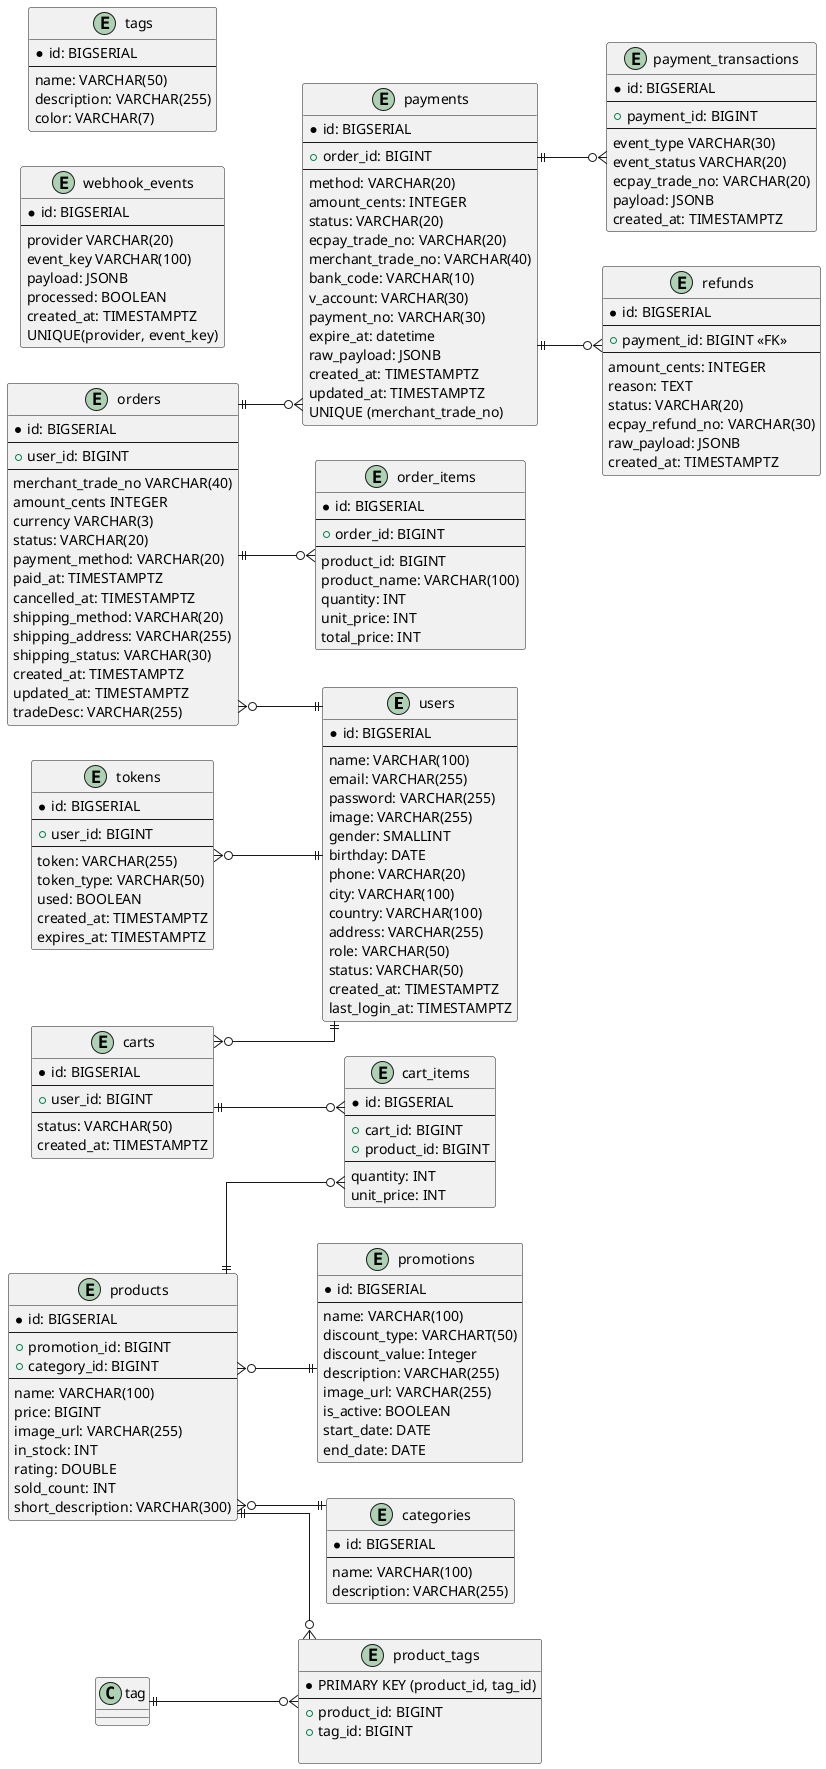 @startuml

skinparam linetype ortho

left to right direction

entity "users" as users {
    *id: BIGSERIAL
    'PRIMARY KEY
    ---
    name: VARCHAR(100)
    'NOT NULL
    email: VARCHAR(255)
    'NOT NULL, UNIQUE
    password: VARCHAR(255)
    'NOT NULL
    image: VARCHAR(255)
    gender: SMALLINT
    birthday: DATE
    phone: VARCHAR(20)
    city: VARCHAR(100)
    country: VARCHAR(100)
    address: VARCHAR(255)
    role: VARCHAR(50)
    'guest, user, admin / NOT NULL
    status: VARCHAR(50)
    'ACTIVE, INACTIVE, BANNED / NOT NULL
    created_at: TIMESTAMPTZ
    'NOT NULL, DEFAULT now()
    last_login_at: TIMESTAMPTZ
    'NOT NULL
}

entity "promotions" as promotions {
    *id: BIGSERIAL
    'PRIMARY KEY
    ---
    name: VARCHAR(100)
    'NOT NULL
    discount_type: VARCHART(50)
    'PERCENTAGE, FIXED_AMOUNT / NOT NULL
    discount_value: Integer
    'NOT NULL
    description: VARCHAR(255)
    image_url: VARCHAR(255)
    is_active: BOOLEAN
    'NOT NULL
    start_date: DATE
    'NOT NULL
    end_date: DATE
    'NOT NULL
}

entity "categories" as categories {
    *id: BIGSERIAL
    'PRIMARY KEY
    ---
    name: VARCHAR(100)
    'NOT NULL
    description: VARCHAR(255)
}


entity "products" as products {
    *id: BIGSERIAL
    'PRIMARY KEY
    ---
    +promotion_id: BIGINT
    'REFERENCES promotions (id) ON DELETE SET NULL
    +category_id: BIGINT
    'REFERENCES categories (id) ON DELETE SET NULL
    ---
    name: VARCHAR(100)
    'NOT NULL
    price: BIGINT
    'NOT NULL
    image_url: VARCHAR(255)
    in_stock: INT
    'NOT NULL, DEFAULT 0
    rating: DOUBLE
    'PRECISION
    sold_count: INT
    short_description: VARCHAR(300)
}

entity "carts" as carts {
    *id: BIGSERIAL
    'PRIMARY KEY
    ---
    +user_id: BIGINT
    'REFERENCES users(id) ON DELETE CASCADE / NOT NULL
    ---
    status: VARCHAR(50)
    'ACTIVE, CHECKED_OUT, ABANDONED / NOT NULL
    created_at: TIMESTAMPTZ 
    'NOT NULL, DEFAULT now()
}

entity "orders" as orders{
    *id: BIGSERIAL
    'PRIMARY KEY
    ---
    +user_id: BIGINT
    'REFERENCES users(id) / NOT NULL
    ---
    merchant_trade_no VARCHAR(40)
    '你的商店訂單編號（給 ECPay 的 MerchantTradeNo） / UNIQUE, NOT NULL
    amount_cents INTEGER
    '以「分」存 NTD，避免浮點 / NOT NULL
    currency VARCHAR(3)
    'NOT NULL, DEFAULT 'TWD'
    status: VARCHAR(20)
    'PENDING, PAID, CANCELED, EXPIRED, REFUNDING / NOT NULL
    payment_method: VARCHAR(20)
    'CREDIT / NOT NULL
    paid_at: TIMESTAMPTZ
    cancelled_at: TIMESTAMPTZ
    shipping_method: VARCHAR(20)
    'NOT NULL
    shipping_address: VARCHAR(255)
    'NOT NULL
    shipping_status: VARCHAR(30)
    'NOT NULL
    created_at: TIMESTAMPTZ
    'NOT NULL, DEFAULT now()
    updated_at: TIMESTAMPTZ
    'NOT NULL, DEFAULT now()
    tradeDesc: VARCHAR(255)
    '訂單描述
}

entity "payments" as payments {
    *id: BIGSERIAL
    'PRIMARY KEY
    ---
    +order_id: BIGINT
    'REFERENCES orders(id) ON DELETE CASCADE / NOT NULL
    ---
    method: VARCHAR(20)
    'CREDIT, ATM, CVS / NOT NULL
    amount_cents: INTEGER
    'NOT NULL
    status: VARCHAR(20)
    'INIT, WAITING, SUCCESS, FAIL, EXPIRED / NOT NULL
    ecpay_trade_no: VARCHAR(20)
    '綠界回傳 TradeNo
    merchant_trade_no: VARCHAR(40)
    '再存一份方便查 / NOT NULL
    bank_code: VARCHAR(10)
    'ATM專用
    v_account: VARCHAR(30)
    'ATM專用
    payment_no: VARCHAR(30)
    'CVS專用
    expire_at: datetime
    'ATM/CVS 繳款期限
    raw_payload: JSONB
    '最近一次對應的原始payload
    created_at: TIMESTAMPTZ
    'NOT NULL, DEFAULT: now()
    updated_at: TIMESTAMPTZ
    'NOT NULL, DEFAULT: now()
    UNIQUE (merchant_trade_no)
}

entity "payment_transactions" as payment_transactions {
    *id: BIGSERIAL
    'PRIMARY KEY
    ---
    +payment_id: BIGINT
    'REFERENCES payment(id) ON DELETE CASCADE / NOT NULL
    ---
    event_type VARCHAR(30)
    'REQUEST, NOTIFY, QUERY, REFUND, CLOSE / NOT NULL
    event_status VARCHAR(20)
    'SUCCESS , FAIL / NOT NULL
    ecpay_trade_no: VARCHAR(20)
    payload: JSONB
    '完整請求或回應 / NOT NULL
    created_at: TIMESTAMPTZ
    'NOT NULL
}

entity "refunds" as refunds {
    *id: BIGSERIAL
    'PRIMARY KEY
    ---
    +payment_id: BIGINT <<FK>>
    'REFERENCES payments(id) ON DELETE CASCADE / NOT NULL
    ---
    amount_cents: INTEGER
    'NOT NULL
    reason: TEXT
    status: VARCHAR(20)
    'REQUESTED, PROCESSING, SUCCESS, FAIL / NOT NULL
    ecpay_refund_no: VARCHAR(30)
    raw_payload: JSONB
    created_at: TIMESTAMPTZ
    'NOT NULL, DEFAULT: now()
}

entity "webhook_events" as webhook_events {
    *id: BIGSERIAL
    'PRIMARY KEY
    ---
    provider VARCHAR(20)
    'ECPAY / NOT NULL
    event_key VARCHAR(100)
    '例如 TradeNo 或 TradeNo+RtnCode+guts / NOT NULL
    payload: JSONB
    'NOT NULL
    processed: BOOLEAN
    'NOT NULL, DEFAULT false
    created_at: TIMESTAMPTZ
    'NOT NULL, DEFAULT now()
    UNIQUE(provider, event_key)
}

entity "order_items" as order_items{
    *id: BIGSERIAL
    'PRIMARY KEY
    ---
    +order_id: BIGINT
    'REFERENCES orders(id) ON DELETE CASCADE / NOT NULL
    ---
    product_id: BIGINT
    'NOT NULL
    product_name: VARCHAR(100)
    'NOT NULL
    quantity: INT
    'CHECK (quantity > 0), NOT NULL
    unit_price: INT
    'CHECK (unit_price >= 0), NOT NULL
    total_price: INT
    'NOT NULL
}

entity "cart_items" as cart_items {
    *id: BIGSERIAL
    'PRIMARY KEY
    ---
    +cart_id: BIGINT
    'REFERENCES carts(id) ON DELETE CASCADE / NOT NULL
    +product_id: BIGINT
    'REFERENCES products(id) ON DELETE CASCADE / NOT NULL
    ---
    quantity: INT
    'NOT NULL, CHECK (quantity > 0) DEFAULT 1
    unit_price: INT
    'NOT NULL, CHECK (unit_price >= 0)
}


entity "tags" as tags{
    *id: BIGSERIAL
    'PRIMARY KEY
    ---
    name: VARCHAR(50)
    'NOT NULL
    description: VARCHAR(255)
    color: VARCHAR(7)
    'NOT NULL , DEFAULT #FF5733
}

entity "product_tags" as product_tags {
    *PRIMARY KEY (product_id, tag_id)
    ---
    +product_id: BIGINT
    'REFERENCES products(id) ON DELETE CASCADE / NOT NULL
    +tag_id: BIGINT
    'REFERENCES tags(id) ON DELETE CASCADE / NOT NULL

}

entity "tokens" as tokens {
    *id: BIGSERIAL
    'PRIMARY KEY
    ---
    +user_id: BIGINT
    'REFERENCES users(id) ON DELETE CASCADE / NOT NULL
    ---
    token: VARCHAR(255)
    'NOT NULL
    token_type: VARCHAR(50)
    'forgetPassword, emailVerification / NOT NULL
    used: BOOLEAN
    'NOT NULL, DEFAULT: false
    created_at: TIMESTAMPTZ
    'NOT NULL, DEFAULT: now()
    expires_at: TIMESTAMPTZ
    'NOT NULL
}

tag ||--o{ product_tags
products ||--o{ product_tags
carts }o--|| users
carts ||--o{ cart_items
products ||--o{ cart_items
orders }o--|| users
orders ||--o{ order_items
orders ||--o{ payments
products }o--|| promotions
products }o--|| categories
payments ||--o{ payment_transactions
payments ||--o{ refunds
tokens }o--|| users

@enduml